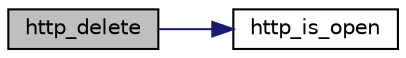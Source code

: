 digraph "http_delete"
{
 // LATEX_PDF_SIZE
  edge [fontname="Helvetica",fontsize="10",labelfontname="Helvetica",labelfontsize="10"];
  node [fontname="Helvetica",fontsize="10",shape=record];
  rankdir="LR";
  Node1 [label="http_delete",height=0.2,width=0.4,color="black", fillcolor="grey75", style="filled", fontcolor="black",tooltip="Send an HTTP DELETE request."];
  Node1 -> Node2 [color="midnightblue",fontsize="10",style="solid",fontname="Helvetica"];
  Node2 [label="http_is_open",height=0.2,width=0.4,color="black", fillcolor="white", style="filled",URL="$http__lib_8c.html#a905bfd171c3184db6dee1d1c89a56ba9",tooltip="Tells whether an HTTP session is still open, or has been closed by the server."];
}
